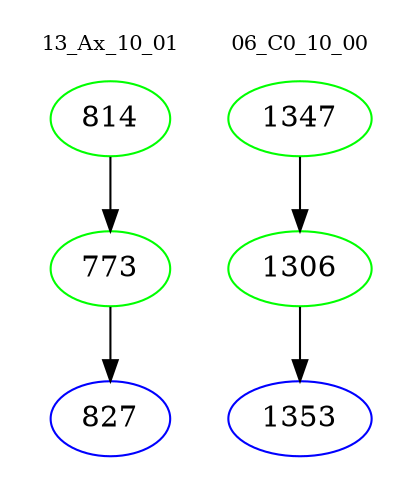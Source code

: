 digraph{
subgraph cluster_0 {
color = white
label = "13_Ax_10_01";
fontsize=10;
T0_814 [label="814", color="green"]
T0_814 -> T0_773 [color="black"]
T0_773 [label="773", color="green"]
T0_773 -> T0_827 [color="black"]
T0_827 [label="827", color="blue"]
}
subgraph cluster_1 {
color = white
label = "06_C0_10_00";
fontsize=10;
T1_1347 [label="1347", color="green"]
T1_1347 -> T1_1306 [color="black"]
T1_1306 [label="1306", color="green"]
T1_1306 -> T1_1353 [color="black"]
T1_1353 [label="1353", color="blue"]
}
}

